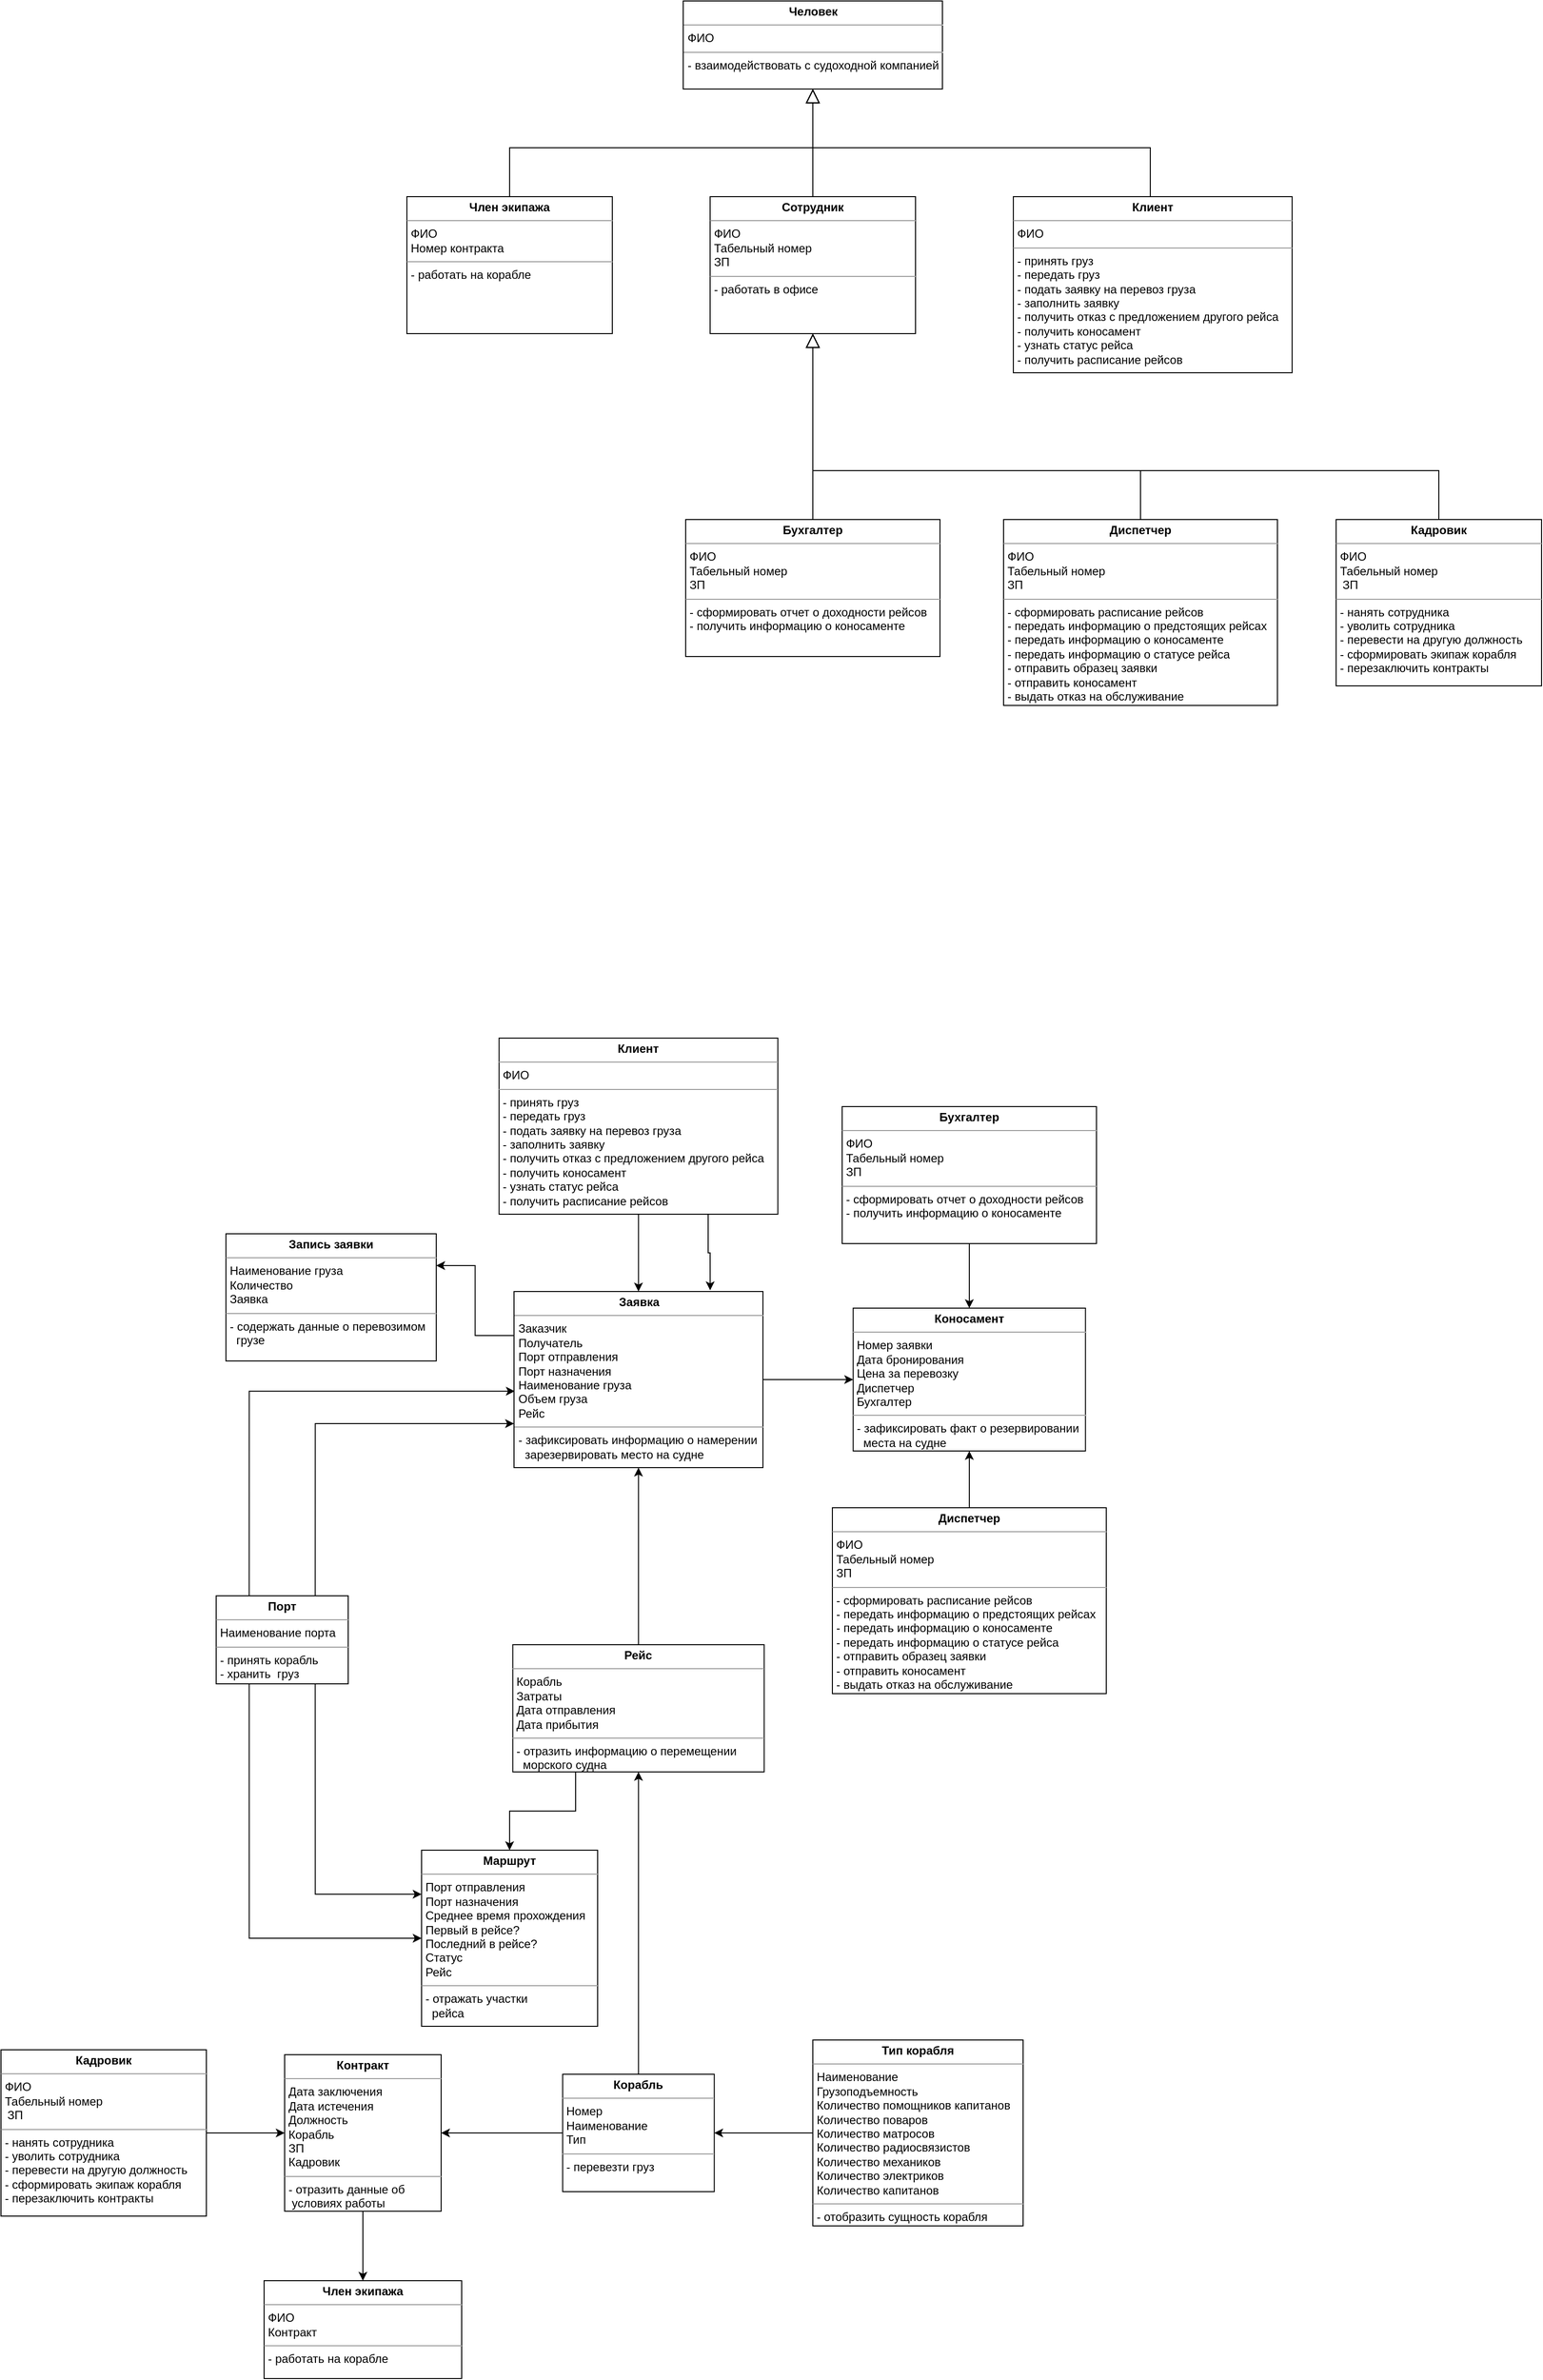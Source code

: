 <mxfile version="14.0.1" type="github">
  <diagram id="cdldh9IlmWAYE6ghp408" name="Page-1">
    <mxGraphModel dx="3327" dy="2115" grid="1" gridSize="10" guides="1" tooltips="1" connect="1" arrows="1" fold="1" page="1" pageScale="1" pageWidth="827" pageHeight="1169" math="0" shadow="0">
      <root>
        <mxCell id="0" />
        <mxCell id="1" parent="0" />
        <mxCell id="uSuWZOaYCh_zv6W5ZM6s-1" value="&lt;p style=&quot;margin: 0px ; margin-top: 4px ; text-align: center&quot;&gt;&lt;b&gt;Человек&lt;/b&gt;&lt;/p&gt;&lt;hr size=&quot;1&quot;&gt;&lt;p style=&quot;margin: 0px ; margin-left: 4px&quot;&gt;ФИО&lt;/p&gt;&lt;hr size=&quot;1&quot;&gt;&lt;p style=&quot;margin: 0px ; margin-left: 4px&quot;&gt;- взаимодействовать с судоходной компанией&lt;/p&gt;" style="verticalAlign=top;align=left;overflow=fill;fontSize=12;fontFamily=Helvetica;html=1;" parent="1" vertex="1">
          <mxGeometry x="-172.5" y="-330" width="265" height="90" as="geometry" />
        </mxCell>
        <mxCell id="uSuWZOaYCh_zv6W5ZM6s-4" style="edgeStyle=orthogonalEdgeStyle;rounded=0;orthogonalLoop=1;jettySize=auto;html=1;entryX=0.5;entryY=1;entryDx=0;entryDy=0;endArrow=block;endFill=0;strokeWidth=1;endSize=12;" parent="1" source="uSuWZOaYCh_zv6W5ZM6s-2" target="uSuWZOaYCh_zv6W5ZM6s-1" edge="1">
          <mxGeometry relative="1" as="geometry" />
        </mxCell>
        <mxCell id="uSuWZOaYCh_zv6W5ZM6s-2" value="&lt;p style=&quot;margin: 0px ; margin-top: 4px ; text-align: center&quot;&gt;&lt;b&gt;Сотрудник&lt;/b&gt;&lt;/p&gt;&lt;hr size=&quot;1&quot;&gt;&lt;p style=&quot;margin: 0px ; margin-left: 4px&quot;&gt;ФИО&lt;/p&gt;&lt;p style=&quot;margin: 0px ; margin-left: 4px&quot;&gt;Табельный номер&lt;/p&gt;&lt;p style=&quot;margin: 0px ; margin-left: 4px&quot;&gt;ЗП&lt;/p&gt;&lt;hr size=&quot;1&quot;&gt;&lt;p style=&quot;margin: 0px ; margin-left: 4px&quot;&gt;- работать в офисе&lt;/p&gt;" style="verticalAlign=top;align=left;overflow=fill;fontSize=12;fontFamily=Helvetica;html=1;" parent="1" vertex="1">
          <mxGeometry x="-145" y="-130" width="210" height="140" as="geometry" />
        </mxCell>
        <mxCell id="uSuWZOaYCh_zv6W5ZM6s-5" style="edgeStyle=orthogonalEdgeStyle;rounded=0;orthogonalLoop=1;jettySize=auto;html=1;entryX=0.5;entryY=1;entryDx=0;entryDy=0;endArrow=block;endFill=0;endSize=12;strokeWidth=1;exitX=0.5;exitY=0;exitDx=0;exitDy=0;" parent="1" source="uSuWZOaYCh_zv6W5ZM6s-3" target="uSuWZOaYCh_zv6W5ZM6s-1" edge="1">
          <mxGeometry relative="1" as="geometry">
            <Array as="points">
              <mxPoint x="305" y="-180" />
              <mxPoint x="-40" y="-180" />
            </Array>
          </mxGeometry>
        </mxCell>
        <mxCell id="uSuWZOaYCh_zv6W5ZM6s-3" value="&lt;p style=&quot;margin: 0px ; margin-top: 4px ; text-align: center&quot;&gt;&lt;b&gt;Клиент&lt;/b&gt;&lt;/p&gt;&lt;hr size=&quot;1&quot;&gt;&lt;p style=&quot;margin: 0px ; margin-left: 4px&quot;&gt;ФИО&lt;/p&gt;&lt;hr size=&quot;1&quot;&gt;&lt;p style=&quot;margin: 0px ; margin-left: 4px&quot;&gt;- принять груз&lt;/p&gt;&lt;p style=&quot;margin: 0px ; margin-left: 4px&quot;&gt;- передать груз&lt;/p&gt;&lt;p style=&quot;margin: 0px ; margin-left: 4px&quot;&gt;- подать заявку на перевоз груза&lt;/p&gt;&lt;p style=&quot;margin: 0px ; margin-left: 4px&quot;&gt;- заполнить заявку&lt;/p&gt;&lt;p style=&quot;margin: 0px ; margin-left: 4px&quot;&gt;- получить отказ с предложением другого рейса&lt;/p&gt;&lt;p style=&quot;margin: 0px ; margin-left: 4px&quot;&gt;- получить коносамент&lt;/p&gt;&lt;p style=&quot;margin: 0px ; margin-left: 4px&quot;&gt;- узнать статус рейса&lt;/p&gt;&lt;p style=&quot;margin: 0px ; margin-left: 4px&quot;&gt;- получить расписание рейсов&lt;/p&gt;&lt;p style=&quot;margin: 0px ; margin-left: 4px&quot;&gt;&lt;br&gt;&lt;/p&gt;" style="verticalAlign=top;align=left;overflow=fill;fontSize=12;fontFamily=Helvetica;html=1;" parent="1" vertex="1">
          <mxGeometry x="165" y="-130" width="285" height="180" as="geometry" />
        </mxCell>
        <mxCell id="uSuWZOaYCh_zv6W5ZM6s-15" style="edgeStyle=orthogonalEdgeStyle;rounded=0;orthogonalLoop=1;jettySize=auto;html=1;entryX=0.5;entryY=1;entryDx=0;entryDy=0;endArrow=block;endFill=0;endSize=12;strokeWidth=1;" parent="1" source="uSuWZOaYCh_zv6W5ZM6s-7" target="uSuWZOaYCh_zv6W5ZM6s-2" edge="1">
          <mxGeometry relative="1" as="geometry" />
        </mxCell>
        <mxCell id="uSuWZOaYCh_zv6W5ZM6s-7" value="&lt;p style=&quot;margin: 0px ; margin-top: 4px ; text-align: center&quot;&gt;&lt;b&gt;Бухгалтер&lt;/b&gt;&lt;/p&gt;&lt;hr size=&quot;1&quot;&gt;&lt;p style=&quot;margin: 0px ; margin-left: 4px&quot;&gt;ФИО&lt;/p&gt;&lt;p style=&quot;margin: 0px ; margin-left: 4px&quot;&gt;Табельный номер&lt;/p&gt;&lt;p style=&quot;margin: 0px ; margin-left: 4px&quot;&gt;ЗП&lt;/p&gt;&lt;hr size=&quot;1&quot;&gt;&lt;p style=&quot;margin: 0px ; margin-left: 4px&quot;&gt;- сформировать отчет о доходности рейсов&lt;/p&gt;&lt;p style=&quot;margin: 0px ; margin-left: 4px&quot;&gt;- получить информацию о коносаменте&lt;/p&gt;&lt;p style=&quot;margin: 0px ; margin-left: 4px&quot;&gt;&lt;br&gt;&lt;/p&gt;" style="verticalAlign=top;align=left;overflow=fill;fontSize=12;fontFamily=Helvetica;html=1;" parent="1" vertex="1">
          <mxGeometry x="-170" y="200" width="260" height="140" as="geometry" />
        </mxCell>
        <mxCell id="uSuWZOaYCh_zv6W5ZM6s-16" style="edgeStyle=orthogonalEdgeStyle;rounded=0;orthogonalLoop=1;jettySize=auto;html=1;entryX=0.5;entryY=1;entryDx=0;entryDy=0;endArrow=block;endFill=0;endSize=12;strokeWidth=1;" parent="1" source="uSuWZOaYCh_zv6W5ZM6s-8" target="uSuWZOaYCh_zv6W5ZM6s-2" edge="1">
          <mxGeometry relative="1" as="geometry">
            <Array as="points">
              <mxPoint x="295" y="150" />
              <mxPoint x="-40" y="150" />
            </Array>
          </mxGeometry>
        </mxCell>
        <mxCell id="uSuWZOaYCh_zv6W5ZM6s-8" value="&lt;p style=&quot;margin: 0px ; margin-top: 4px ; text-align: center&quot;&gt;&lt;b&gt;Диспетчер&lt;/b&gt;&lt;/p&gt;&lt;hr size=&quot;1&quot;&gt;&lt;p style=&quot;margin: 0px ; margin-left: 4px&quot;&gt;ФИО&lt;/p&gt;&lt;p style=&quot;margin: 0px ; margin-left: 4px&quot;&gt;Табельный номер&lt;/p&gt;&lt;p style=&quot;margin: 0px ; margin-left: 4px&quot;&gt;ЗП&lt;/p&gt;&lt;hr size=&quot;1&quot;&gt;&lt;p style=&quot;margin: 0px ; margin-left: 4px&quot;&gt;- сформировать расписание рейсов&lt;/p&gt;&lt;p style=&quot;margin: 0px ; margin-left: 4px&quot;&gt;- передать информацию о предстоящих рейсах&lt;/p&gt;&lt;p style=&quot;margin: 0px ; margin-left: 4px&quot;&gt;- передать информацию о коносаменте&lt;/p&gt;&lt;p style=&quot;margin: 0px ; margin-left: 4px&quot;&gt;- передать информацию о статусе рейса&lt;/p&gt;&lt;p style=&quot;margin: 0px ; margin-left: 4px&quot;&gt;- отправить образец заявки&lt;/p&gt;&lt;p style=&quot;margin: 0px ; margin-left: 4px&quot;&gt;- отправить коносамент&lt;/p&gt;&lt;p style=&quot;margin: 0px ; margin-left: 4px&quot;&gt;- выдать отказ на обслуживание&lt;/p&gt;" style="verticalAlign=top;align=left;overflow=fill;fontSize=12;fontFamily=Helvetica;html=1;" parent="1" vertex="1">
          <mxGeometry x="155" y="200" width="280" height="190" as="geometry" />
        </mxCell>
        <mxCell id="uSuWZOaYCh_zv6W5ZM6s-17" style="edgeStyle=orthogonalEdgeStyle;rounded=0;orthogonalLoop=1;jettySize=auto;html=1;entryX=0.5;entryY=1;entryDx=0;entryDy=0;endArrow=block;endFill=0;endSize=12;strokeWidth=1;" parent="1" source="uSuWZOaYCh_zv6W5ZM6s-9" target="uSuWZOaYCh_zv6W5ZM6s-2" edge="1">
          <mxGeometry relative="1" as="geometry">
            <Array as="points">
              <mxPoint x="600" y="150" />
              <mxPoint x="-40" y="150" />
            </Array>
          </mxGeometry>
        </mxCell>
        <mxCell id="uSuWZOaYCh_zv6W5ZM6s-9" value="&lt;p style=&quot;margin: 0px ; margin-top: 4px ; text-align: center&quot;&gt;&lt;b&gt;Кадровик&lt;/b&gt;&lt;/p&gt;&lt;hr size=&quot;1&quot;&gt;&lt;p style=&quot;margin: 0px ; margin-left: 4px&quot;&gt;ФИО&lt;/p&gt;&lt;p style=&quot;margin: 0px ; margin-left: 4px&quot;&gt;Табельный номер&lt;/p&gt;&amp;nbsp; ЗП&lt;br&gt;&lt;hr size=&quot;1&quot;&gt;&lt;p style=&quot;margin: 0px ; margin-left: 4px&quot;&gt;- нанять сотрудника&lt;/p&gt;&lt;p style=&quot;margin: 0px ; margin-left: 4px&quot;&gt;- уволить сотрудника&lt;/p&gt;&lt;p style=&quot;margin: 0px ; margin-left: 4px&quot;&gt;- перевести на другую должность&lt;/p&gt;&lt;p style=&quot;margin: 0px ; margin-left: 4px&quot;&gt;- сформировать экипаж корабля&lt;/p&gt;&lt;p style=&quot;margin: 0px ; margin-left: 4px&quot;&gt;- перезаключить контракты&lt;/p&gt;" style="verticalAlign=top;align=left;overflow=fill;fontSize=12;fontFamily=Helvetica;html=1;" parent="1" vertex="1">
          <mxGeometry x="495" y="200" width="210" height="170" as="geometry" />
        </mxCell>
        <mxCell id="uSuWZOaYCh_zv6W5ZM6s-12" style="edgeStyle=orthogonalEdgeStyle;rounded=0;orthogonalLoop=1;jettySize=auto;html=1;entryX=0.5;entryY=1;entryDx=0;entryDy=0;endArrow=block;endFill=0;endSize=12;strokeWidth=1;" parent="1" source="uSuWZOaYCh_zv6W5ZM6s-10" target="uSuWZOaYCh_zv6W5ZM6s-1" edge="1">
          <mxGeometry relative="1" as="geometry">
            <Array as="points">
              <mxPoint x="-350" y="-180" />
              <mxPoint x="-40" y="-180" />
            </Array>
          </mxGeometry>
        </mxCell>
        <mxCell id="uSuWZOaYCh_zv6W5ZM6s-10" value="&lt;p style=&quot;margin: 0px ; margin-top: 4px ; text-align: center&quot;&gt;&lt;b&gt;Член экипажа&lt;/b&gt;&lt;/p&gt;&lt;hr size=&quot;1&quot;&gt;&lt;p style=&quot;margin: 0px ; margin-left: 4px&quot;&gt;ФИО&lt;/p&gt;&lt;p style=&quot;margin: 0px ; margin-left: 4px&quot;&gt;Номер контракта&lt;/p&gt;&lt;hr size=&quot;1&quot;&gt;&lt;p style=&quot;margin: 0px ; margin-left: 4px&quot;&gt;- работать на корабле&lt;/p&gt;" style="verticalAlign=top;align=left;overflow=fill;fontSize=12;fontFamily=Helvetica;html=1;" parent="1" vertex="1">
          <mxGeometry x="-455" y="-130" width="210" height="140" as="geometry" />
        </mxCell>
        <mxCell id="2AX7pgWSj2Qbn5NV4iIg-28" style="edgeStyle=orthogonalEdgeStyle;rounded=0;orthogonalLoop=1;jettySize=auto;html=1;exitX=1;exitY=0.5;exitDx=0;exitDy=0;entryX=0;entryY=0.5;entryDx=0;entryDy=0;" parent="1" source="uSuWZOaYCh_zv6W5ZM6s-18" target="uSuWZOaYCh_zv6W5ZM6s-19" edge="1">
          <mxGeometry relative="1" as="geometry" />
        </mxCell>
        <mxCell id="PyqvWFzx0aNMYuJXG2Wb-12" style="edgeStyle=orthogonalEdgeStyle;rounded=0;orthogonalLoop=1;jettySize=auto;html=1;exitX=0;exitY=0.25;exitDx=0;exitDy=0;entryX=1;entryY=0.25;entryDx=0;entryDy=0;" edge="1" parent="1" source="uSuWZOaYCh_zv6W5ZM6s-18" target="2AX7pgWSj2Qbn5NV4iIg-4">
          <mxGeometry relative="1" as="geometry" />
        </mxCell>
        <mxCell id="uSuWZOaYCh_zv6W5ZM6s-18" value="&lt;p style=&quot;margin: 0px ; margin-top: 4px ; text-align: center&quot;&gt;&lt;b&gt;Заявка&lt;/b&gt;&lt;/p&gt;&lt;hr size=&quot;1&quot;&gt;&lt;p style=&quot;margin: 0px ; margin-left: 4px&quot;&gt;Заказчик&lt;/p&gt;&lt;p style=&quot;margin: 0px ; margin-left: 4px&quot;&gt;Получатель&lt;/p&gt;&lt;p style=&quot;margin: 0px ; margin-left: 4px&quot;&gt;Порт отправления&lt;/p&gt;&lt;p style=&quot;margin: 0px ; margin-left: 4px&quot;&gt;Порт назначения&lt;/p&gt;&lt;p style=&quot;margin: 0px ; margin-left: 4px&quot;&gt;Наименование груза&lt;/p&gt;&lt;p style=&quot;margin: 0px ; margin-left: 4px&quot;&gt;Объем груза&lt;/p&gt;&lt;p style=&quot;margin: 0px ; margin-left: 4px&quot;&gt;Рейс&lt;/p&gt;&lt;hr size=&quot;1&quot;&gt;&lt;p style=&quot;margin: 0px ; margin-left: 4px&quot;&gt;- зафиксировать информацию о намерении&lt;/p&gt;&lt;p style=&quot;margin: 0px ; margin-left: 4px&quot;&gt;&amp;nbsp; зарезервировать место на судне&lt;/p&gt;&lt;p style=&quot;margin: 0px ; margin-left: 4px&quot;&gt;&lt;br&gt;&lt;/p&gt;&lt;p style=&quot;margin: 0px ; margin-left: 4px&quot;&gt;&lt;br&gt;&lt;/p&gt;" style="verticalAlign=top;align=left;overflow=fill;fontSize=12;fontFamily=Helvetica;html=1;" parent="1" vertex="1">
          <mxGeometry x="-345.5" y="989" width="254.5" height="180" as="geometry" />
        </mxCell>
        <mxCell id="uSuWZOaYCh_zv6W5ZM6s-19" value="&lt;p style=&quot;margin: 0px ; margin-top: 4px ; text-align: center&quot;&gt;&lt;b&gt;Коносамент&lt;/b&gt;&lt;/p&gt;&lt;hr size=&quot;1&quot;&gt;&lt;p style=&quot;margin: 0px ; margin-left: 4px&quot;&gt;&lt;span&gt;Номер заявки&lt;/span&gt;&lt;br&gt;&lt;/p&gt;&lt;p style=&quot;margin: 0px ; margin-left: 4px&quot;&gt;Дата бронирования&lt;/p&gt;&lt;p style=&quot;margin: 0px ; margin-left: 4px&quot;&gt;Цена за перевозку&lt;/p&gt;&lt;p style=&quot;margin: 0px ; margin-left: 4px&quot;&gt;&lt;span&gt;Диспетчер&lt;/span&gt;&lt;br&gt;&lt;/p&gt;&lt;p style=&quot;margin: 0px ; margin-left: 4px&quot;&gt;&lt;span&gt;Бухгалтер&lt;/span&gt;&lt;/p&gt;&lt;hr size=&quot;1&quot;&gt;&lt;p style=&quot;margin: 0px ; margin-left: 4px&quot;&gt;- зафиксировать факт о резервировании&amp;nbsp;&lt;/p&gt;&lt;p style=&quot;margin: 0px ; margin-left: 4px&quot;&gt;&amp;nbsp; места&amp;nbsp;&lt;span&gt;на судне&lt;/span&gt;&lt;/p&gt;&lt;p style=&quot;margin: 0px ; margin-left: 4px&quot;&gt;&lt;br&gt;&lt;/p&gt;" style="verticalAlign=top;align=left;overflow=fill;fontSize=12;fontFamily=Helvetica;html=1;" parent="1" vertex="1">
          <mxGeometry x="1.25" y="1006" width="237.5" height="146" as="geometry" />
        </mxCell>
        <mxCell id="PyqvWFzx0aNMYuJXG2Wb-2" style="edgeStyle=orthogonalEdgeStyle;rounded=0;orthogonalLoop=1;jettySize=auto;html=1;exitX=0.25;exitY=1;exitDx=0;exitDy=0;entryX=0.5;entryY=0;entryDx=0;entryDy=0;" edge="1" parent="1" source="uSuWZOaYCh_zv6W5ZM6s-21" target="PyqvWFzx0aNMYuJXG2Wb-1">
          <mxGeometry relative="1" as="geometry" />
        </mxCell>
        <mxCell id="PyqvWFzx0aNMYuJXG2Wb-5" style="edgeStyle=orthogonalEdgeStyle;rounded=0;orthogonalLoop=1;jettySize=auto;html=1;entryX=0.5;entryY=1;entryDx=0;entryDy=0;" edge="1" parent="1" source="uSuWZOaYCh_zv6W5ZM6s-21" target="uSuWZOaYCh_zv6W5ZM6s-18">
          <mxGeometry relative="1" as="geometry" />
        </mxCell>
        <mxCell id="uSuWZOaYCh_zv6W5ZM6s-21" value="&lt;p style=&quot;margin: 0px ; margin-top: 4px ; text-align: center&quot;&gt;&lt;b&gt;Рейс&lt;/b&gt;&lt;/p&gt;&lt;hr size=&quot;1&quot;&gt;&lt;p style=&quot;margin: 0px ; margin-left: 4px&quot;&gt;&lt;span&gt;Корабль&lt;/span&gt;&lt;/p&gt;&lt;p style=&quot;margin: 0px ; margin-left: 4px&quot;&gt;Затраты&lt;/p&gt;&lt;p style=&quot;margin: 0px ; margin-left: 4px&quot;&gt;Дата отправления&lt;/p&gt;&lt;p style=&quot;margin: 0px ; margin-left: 4px&quot;&gt;Дата прибытия&lt;/p&gt;&lt;hr size=&quot;1&quot;&gt;&lt;p style=&quot;margin: 0px ; margin-left: 4px&quot;&gt;- отразить информацию о перемещении&lt;/p&gt;&lt;p style=&quot;margin: 0px ; margin-left: 4px&quot;&gt;&amp;nbsp; морского судна&lt;/p&gt;&lt;p style=&quot;margin: 0px ; margin-left: 4px&quot;&gt;&lt;br&gt;&lt;/p&gt;&lt;p style=&quot;margin: 0px ; margin-left: 4px&quot;&gt;&lt;br&gt;&lt;/p&gt;" style="verticalAlign=top;align=left;overflow=fill;fontSize=12;fontFamily=Helvetica;html=1;" parent="1" vertex="1">
          <mxGeometry x="-346.75" y="1350" width="257" height="130" as="geometry" />
        </mxCell>
        <mxCell id="PyqvWFzx0aNMYuJXG2Wb-6" style="edgeStyle=orthogonalEdgeStyle;rounded=0;orthogonalLoop=1;jettySize=auto;html=1;exitX=0.75;exitY=1;exitDx=0;exitDy=0;entryX=0;entryY=0.25;entryDx=0;entryDy=0;" edge="1" parent="1" source="uSuWZOaYCh_zv6W5ZM6s-23" target="PyqvWFzx0aNMYuJXG2Wb-1">
          <mxGeometry relative="1" as="geometry" />
        </mxCell>
        <mxCell id="PyqvWFzx0aNMYuJXG2Wb-7" style="edgeStyle=orthogonalEdgeStyle;rounded=0;orthogonalLoop=1;jettySize=auto;html=1;exitX=0.25;exitY=1;exitDx=0;exitDy=0;entryX=0;entryY=0.5;entryDx=0;entryDy=0;" edge="1" parent="1" source="uSuWZOaYCh_zv6W5ZM6s-23" target="PyqvWFzx0aNMYuJXG2Wb-1">
          <mxGeometry relative="1" as="geometry" />
        </mxCell>
        <mxCell id="PyqvWFzx0aNMYuJXG2Wb-13" style="edgeStyle=orthogonalEdgeStyle;rounded=0;orthogonalLoop=1;jettySize=auto;html=1;exitX=0.25;exitY=0;exitDx=0;exitDy=0;entryX=0.003;entryY=0.566;entryDx=0;entryDy=0;entryPerimeter=0;" edge="1" parent="1" source="uSuWZOaYCh_zv6W5ZM6s-23" target="uSuWZOaYCh_zv6W5ZM6s-18">
          <mxGeometry relative="1" as="geometry" />
        </mxCell>
        <mxCell id="PyqvWFzx0aNMYuJXG2Wb-14" style="edgeStyle=orthogonalEdgeStyle;rounded=0;orthogonalLoop=1;jettySize=auto;html=1;exitX=0.75;exitY=0;exitDx=0;exitDy=0;entryX=0;entryY=0.75;entryDx=0;entryDy=0;" edge="1" parent="1" source="uSuWZOaYCh_zv6W5ZM6s-23" target="uSuWZOaYCh_zv6W5ZM6s-18">
          <mxGeometry relative="1" as="geometry" />
        </mxCell>
        <mxCell id="uSuWZOaYCh_zv6W5ZM6s-23" value="&lt;p style=&quot;margin: 0px ; margin-top: 4px ; text-align: center&quot;&gt;&lt;b&gt;Порт&lt;/b&gt;&lt;/p&gt;&lt;hr size=&quot;1&quot;&gt;&lt;p style=&quot;margin: 0px ; margin-left: 4px&quot;&gt;Наименование порта&lt;/p&gt;&lt;hr size=&quot;1&quot;&gt;&lt;p style=&quot;margin: 0px ; margin-left: 4px&quot;&gt;- принять корабль&lt;/p&gt;&lt;p style=&quot;margin: 0px ; margin-left: 4px&quot;&gt;- хранить&amp;nbsp; груз&lt;/p&gt;&lt;p style=&quot;margin: 0px ; margin-left: 4px&quot;&gt;&lt;br&gt;&lt;/p&gt;&lt;p style=&quot;margin: 0px ; margin-left: 4px&quot;&gt;&lt;br&gt;&lt;/p&gt;" style="verticalAlign=top;align=left;overflow=fill;fontSize=12;fontFamily=Helvetica;html=1;" parent="1" vertex="1">
          <mxGeometry x="-650" y="1300" width="135" height="90" as="geometry" />
        </mxCell>
        <mxCell id="2AX7pgWSj2Qbn5NV4iIg-35" style="edgeStyle=orthogonalEdgeStyle;rounded=0;orthogonalLoop=1;jettySize=auto;html=1;exitX=0.5;exitY=0;exitDx=0;exitDy=0;entryX=0.5;entryY=1;entryDx=0;entryDy=0;" parent="1" source="uSuWZOaYCh_zv6W5ZM6s-25" target="uSuWZOaYCh_zv6W5ZM6s-21" edge="1">
          <mxGeometry relative="1" as="geometry" />
        </mxCell>
        <mxCell id="PyqvWFzx0aNMYuJXG2Wb-16" style="edgeStyle=orthogonalEdgeStyle;rounded=0;orthogonalLoop=1;jettySize=auto;html=1;entryX=1;entryY=0.5;entryDx=0;entryDy=0;" edge="1" parent="1" source="uSuWZOaYCh_zv6W5ZM6s-25" target="NfDnWqZpFYutJX-_wTm--1">
          <mxGeometry relative="1" as="geometry" />
        </mxCell>
        <mxCell id="uSuWZOaYCh_zv6W5ZM6s-25" value="&lt;p style=&quot;margin: 0px ; margin-top: 4px ; text-align: center&quot;&gt;&lt;b&gt;Корабль&lt;/b&gt;&lt;/p&gt;&lt;hr size=&quot;1&quot;&gt;&lt;p style=&quot;margin: 0px ; margin-left: 4px&quot;&gt;Номер&lt;/p&gt;&lt;p style=&quot;margin: 0px ; margin-left: 4px&quot;&gt;Наименование&lt;/p&gt;&lt;p style=&quot;margin: 0px ; margin-left: 4px&quot;&gt;Тип&lt;/p&gt;&lt;hr size=&quot;1&quot;&gt;&lt;p style=&quot;margin: 0px ; margin-left: 4px&quot;&gt;- перевезти груз&lt;/p&gt;&lt;p style=&quot;margin: 0px ; margin-left: 4px&quot;&gt;&lt;br&gt;&lt;/p&gt;&lt;p style=&quot;margin: 0px ; margin-left: 4px&quot;&gt;&lt;br&gt;&lt;/p&gt;" style="verticalAlign=top;align=left;overflow=fill;fontSize=12;fontFamily=Helvetica;html=1;" parent="1" vertex="1">
          <mxGeometry x="-295.75" y="1789" width="155" height="120" as="geometry" />
        </mxCell>
        <mxCell id="2AX7pgWSj2Qbn5NV4iIg-37" style="edgeStyle=orthogonalEdgeStyle;rounded=0;orthogonalLoop=1;jettySize=auto;html=1;exitX=0;exitY=0.5;exitDx=0;exitDy=0;entryX=1;entryY=0.5;entryDx=0;entryDy=0;" parent="1" source="uSuWZOaYCh_zv6W5ZM6s-26" target="uSuWZOaYCh_zv6W5ZM6s-25" edge="1">
          <mxGeometry relative="1" as="geometry" />
        </mxCell>
        <mxCell id="uSuWZOaYCh_zv6W5ZM6s-26" value="&lt;p style=&quot;margin: 0px ; margin-top: 4px ; text-align: center&quot;&gt;&lt;b&gt;Тип корабля&lt;/b&gt;&lt;/p&gt;&lt;hr size=&quot;1&quot;&gt;&lt;p style=&quot;margin: 0px ; margin-left: 4px&quot;&gt;&lt;span&gt;Наименование&lt;/span&gt;&lt;br&gt;&lt;/p&gt;&lt;p style=&quot;margin: 0px ; margin-left: 4px&quot;&gt;&lt;span&gt;Грузоподъемность&lt;/span&gt;&lt;/p&gt;&lt;p style=&quot;margin: 0px ; margin-left: 4px&quot;&gt;&lt;span&gt;Количество помощников капитанов&lt;/span&gt;&lt;/p&gt;&lt;p style=&quot;margin: 0px ; margin-left: 4px&quot;&gt;&lt;span&gt;Количество поваров&lt;/span&gt;&lt;/p&gt;&lt;p style=&quot;margin: 0px ; margin-left: 4px&quot;&gt;&lt;span&gt;Количество матросов&lt;/span&gt;&lt;/p&gt;&lt;p style=&quot;margin: 0px ; margin-left: 4px&quot;&gt;Количество радиосвязистов&lt;/p&gt;&lt;p style=&quot;margin: 0px ; margin-left: 4px&quot;&gt;Количество механиков&lt;/p&gt;&lt;p style=&quot;margin: 0px ; margin-left: 4px&quot;&gt;Количество электриков&lt;br&gt;&lt;/p&gt;&lt;p style=&quot;margin: 0px ; margin-left: 4px&quot;&gt;&lt;span&gt;Количество капитанов&lt;/span&gt;&lt;/p&gt;&lt;hr size=&quot;1&quot;&gt;&lt;p style=&quot;margin: 0px ; margin-left: 4px&quot;&gt;- отобразить сущность корабля&lt;/p&gt;&lt;p style=&quot;margin: 0px ; margin-left: 4px&quot;&gt;&lt;br&gt;&lt;/p&gt;&lt;p style=&quot;margin: 0px ; margin-left: 4px&quot;&gt;&lt;br&gt;&lt;/p&gt;" style="verticalAlign=top;align=left;overflow=fill;fontSize=12;fontFamily=Helvetica;html=1;glass=0;" parent="1" vertex="1">
          <mxGeometry x="-40" y="1754" width="215" height="190" as="geometry" />
        </mxCell>
        <mxCell id="PyqvWFzx0aNMYuJXG2Wb-19" style="edgeStyle=orthogonalEdgeStyle;rounded=0;orthogonalLoop=1;jettySize=auto;html=1;exitX=0.5;exitY=1;exitDx=0;exitDy=0;" edge="1" parent="1" source="NfDnWqZpFYutJX-_wTm--1" target="2AX7pgWSj2Qbn5NV4iIg-19">
          <mxGeometry relative="1" as="geometry" />
        </mxCell>
        <mxCell id="NfDnWqZpFYutJX-_wTm--1" value="&lt;p style=&quot;margin: 0px ; margin-top: 4px ; text-align: center&quot;&gt;&lt;b&gt;Контракт&lt;/b&gt;&lt;/p&gt;&lt;hr size=&quot;1&quot;&gt;&lt;p style=&quot;margin: 0px ; margin-left: 4px&quot;&gt;&lt;span&gt;Дата заключения&lt;/span&gt;&lt;br&gt;&lt;/p&gt;&lt;p style=&quot;margin: 0px ; margin-left: 4px&quot;&gt;Дата истечения&lt;/p&gt;&lt;p style=&quot;margin: 0px ; margin-left: 4px&quot;&gt;Должность&lt;/p&gt;&lt;p style=&quot;margin: 0px ; margin-left: 4px&quot;&gt;&lt;span&gt;Корабль&lt;/span&gt;&lt;br&gt;&lt;/p&gt;&lt;p style=&quot;margin: 0px ; margin-left: 4px&quot;&gt;ЗП&lt;/p&gt;&lt;p style=&quot;margin: 0px ; margin-left: 4px&quot;&gt;Кадровик&lt;/p&gt;&lt;hr size=&quot;1&quot;&gt;&lt;p style=&quot;margin: 0px ; margin-left: 4px&quot;&gt;- отразить данные об&lt;/p&gt;&lt;p style=&quot;margin: 0px ; margin-left: 4px&quot;&gt;&amp;nbsp;условиях работы&lt;/p&gt;&lt;p style=&quot;margin: 0px ; margin-left: 4px&quot;&gt;&lt;br&gt;&lt;/p&gt;" style="verticalAlign=top;align=left;overflow=fill;fontSize=12;fontFamily=Helvetica;html=1;" parent="1" vertex="1">
          <mxGeometry x="-580" y="1769" width="160" height="160" as="geometry" />
        </mxCell>
        <mxCell id="2AX7pgWSj2Qbn5NV4iIg-9" style="edgeStyle=orthogonalEdgeStyle;rounded=0;orthogonalLoop=1;jettySize=auto;html=1;entryX=0.5;entryY=1;entryDx=0;entryDy=0;" parent="1" source="NfDnWqZpFYutJX-_wTm--3" target="uSuWZOaYCh_zv6W5ZM6s-19" edge="1">
          <mxGeometry relative="1" as="geometry" />
        </mxCell>
        <mxCell id="NfDnWqZpFYutJX-_wTm--3" value="&lt;p style=&quot;margin: 0px ; margin-top: 4px ; text-align: center&quot;&gt;&lt;b&gt;Диспетчер&lt;/b&gt;&lt;/p&gt;&lt;hr size=&quot;1&quot;&gt;&lt;p style=&quot;margin: 0px ; margin-left: 4px&quot;&gt;ФИО&lt;/p&gt;&lt;p style=&quot;margin: 0px ; margin-left: 4px&quot;&gt;Табельный номер&lt;/p&gt;&lt;p style=&quot;margin: 0px ; margin-left: 4px&quot;&gt;ЗП&lt;/p&gt;&lt;hr size=&quot;1&quot;&gt;&lt;p style=&quot;margin: 0px ; margin-left: 4px&quot;&gt;- сформировать расписание рейсов&lt;/p&gt;&lt;p style=&quot;margin: 0px ; margin-left: 4px&quot;&gt;- передать информацию о предстоящих рейсах&lt;/p&gt;&lt;p style=&quot;margin: 0px ; margin-left: 4px&quot;&gt;- передать информацию о коносаменте&lt;/p&gt;&lt;p style=&quot;margin: 0px ; margin-left: 4px&quot;&gt;- передать информацию о статусе рейса&lt;/p&gt;&lt;p style=&quot;margin: 0px ; margin-left: 4px&quot;&gt;- отправить образец заявки&lt;/p&gt;&lt;p style=&quot;margin: 0px ; margin-left: 4px&quot;&gt;- отправить коносамент&lt;/p&gt;&lt;p style=&quot;margin: 0px ; margin-left: 4px&quot;&gt;- выдать отказ на обслуживание&lt;/p&gt;" style="verticalAlign=top;align=left;overflow=fill;fontSize=12;fontFamily=Helvetica;html=1;" parent="1" vertex="1">
          <mxGeometry x="-20" y="1210" width="280" height="190" as="geometry" />
        </mxCell>
        <mxCell id="2AX7pgWSj2Qbn5NV4iIg-29" style="edgeStyle=orthogonalEdgeStyle;rounded=0;orthogonalLoop=1;jettySize=auto;html=1;exitX=0.5;exitY=1;exitDx=0;exitDy=0;entryX=0.5;entryY=0;entryDx=0;entryDy=0;" parent="1" source="2AX7pgWSj2Qbn5NV4iIg-3" target="uSuWZOaYCh_zv6W5ZM6s-18" edge="1">
          <mxGeometry relative="1" as="geometry" />
        </mxCell>
        <mxCell id="PyqvWFzx0aNMYuJXG2Wb-15" style="edgeStyle=orthogonalEdgeStyle;rounded=0;orthogonalLoop=1;jettySize=auto;html=1;exitX=0.75;exitY=1;exitDx=0;exitDy=0;entryX=0.788;entryY=-0.007;entryDx=0;entryDy=0;entryPerimeter=0;" edge="1" parent="1" source="2AX7pgWSj2Qbn5NV4iIg-3" target="uSuWZOaYCh_zv6W5ZM6s-18">
          <mxGeometry relative="1" as="geometry" />
        </mxCell>
        <mxCell id="2AX7pgWSj2Qbn5NV4iIg-3" value="&lt;p style=&quot;margin: 0px ; margin-top: 4px ; text-align: center&quot;&gt;&lt;b&gt;Клиент&lt;/b&gt;&lt;/p&gt;&lt;hr size=&quot;1&quot;&gt;&lt;p style=&quot;margin: 0px ; margin-left: 4px&quot;&gt;ФИО&lt;/p&gt;&lt;hr size=&quot;1&quot;&gt;&lt;p style=&quot;margin: 0px ; margin-left: 4px&quot;&gt;- принять груз&lt;/p&gt;&lt;p style=&quot;margin: 0px ; margin-left: 4px&quot;&gt;- передать груз&lt;/p&gt;&lt;p style=&quot;margin: 0px ; margin-left: 4px&quot;&gt;- подать заявку на перевоз груза&lt;/p&gt;&lt;p style=&quot;margin: 0px ; margin-left: 4px&quot;&gt;- заполнить заявку&lt;/p&gt;&lt;p style=&quot;margin: 0px ; margin-left: 4px&quot;&gt;- получить отказ с предложением другого рейса&lt;/p&gt;&lt;p style=&quot;margin: 0px ; margin-left: 4px&quot;&gt;- получить коносамент&lt;/p&gt;&lt;p style=&quot;margin: 0px ; margin-left: 4px&quot;&gt;- узнать статус рейса&lt;/p&gt;&lt;p style=&quot;margin: 0px ; margin-left: 4px&quot;&gt;- получить расписание рейсов&lt;/p&gt;&lt;p style=&quot;margin: 0px ; margin-left: 4px&quot;&gt;&lt;br&gt;&lt;/p&gt;" style="verticalAlign=top;align=left;overflow=fill;fontSize=12;fontFamily=Helvetica;html=1;" parent="1" vertex="1">
          <mxGeometry x="-360.75" y="730" width="285" height="180" as="geometry" />
        </mxCell>
        <mxCell id="2AX7pgWSj2Qbn5NV4iIg-4" value="&lt;p style=&quot;margin: 0px ; margin-top: 4px ; text-align: center&quot;&gt;&lt;b&gt;Запись заявки&lt;/b&gt;&lt;/p&gt;&lt;hr size=&quot;1&quot;&gt;&lt;p style=&quot;margin: 0px ; margin-left: 4px&quot;&gt;Наименование груза&lt;/p&gt;&lt;p style=&quot;margin: 0px ; margin-left: 4px&quot;&gt;Количество&lt;/p&gt;&lt;p style=&quot;margin: 0px ; margin-left: 4px&quot;&gt;Заявка&lt;/p&gt;&lt;hr size=&quot;1&quot;&gt;&lt;p style=&quot;margin: 0px ; margin-left: 4px&quot;&gt;- содержать данные о перевозимом&lt;/p&gt;&lt;p style=&quot;margin: 0px ; margin-left: 4px&quot;&gt;&amp;nbsp; грузе&lt;/p&gt;&lt;p style=&quot;margin: 0px ; margin-left: 4px&quot;&gt;&lt;br&gt;&lt;/p&gt;" style="verticalAlign=top;align=left;overflow=fill;fontSize=12;fontFamily=Helvetica;html=1;" parent="1" vertex="1">
          <mxGeometry x="-640" y="930" width="215" height="130" as="geometry" />
        </mxCell>
        <mxCell id="2AX7pgWSj2Qbn5NV4iIg-19" value="&lt;p style=&quot;margin: 0px ; margin-top: 4px ; text-align: center&quot;&gt;&lt;b&gt;Член экипажа&lt;/b&gt;&lt;/p&gt;&lt;hr size=&quot;1&quot;&gt;&lt;p style=&quot;margin: 0px ; margin-left: 4px&quot;&gt;ФИО&lt;/p&gt;&lt;p style=&quot;margin: 0px ; margin-left: 4px&quot;&gt;Контракт&lt;/p&gt;&lt;hr size=&quot;1&quot;&gt;&lt;p style=&quot;margin: 0px ; margin-left: 4px&quot;&gt;- работать на корабле&lt;/p&gt;" style="verticalAlign=top;align=left;overflow=fill;fontSize=12;fontFamily=Helvetica;html=1;" parent="1" vertex="1">
          <mxGeometry x="-601" y="2000" width="202" height="100" as="geometry" />
        </mxCell>
        <mxCell id="PyqvWFzx0aNMYuJXG2Wb-20" style="edgeStyle=orthogonalEdgeStyle;rounded=0;orthogonalLoop=1;jettySize=auto;html=1;entryX=0;entryY=0.5;entryDx=0;entryDy=0;" edge="1" parent="1" source="2AX7pgWSj2Qbn5NV4iIg-23" target="NfDnWqZpFYutJX-_wTm--1">
          <mxGeometry relative="1" as="geometry" />
        </mxCell>
        <mxCell id="2AX7pgWSj2Qbn5NV4iIg-23" value="&lt;p style=&quot;margin: 0px ; margin-top: 4px ; text-align: center&quot;&gt;&lt;b&gt;Кадровик&lt;/b&gt;&lt;/p&gt;&lt;hr size=&quot;1&quot;&gt;&lt;p style=&quot;margin: 0px ; margin-left: 4px&quot;&gt;ФИО&lt;/p&gt;&lt;p style=&quot;margin: 0px ; margin-left: 4px&quot;&gt;Табельный номер&lt;/p&gt;&amp;nbsp; ЗП&lt;br&gt;&lt;hr size=&quot;1&quot;&gt;&lt;p style=&quot;margin: 0px ; margin-left: 4px&quot;&gt;- нанять сотрудника&lt;/p&gt;&lt;p style=&quot;margin: 0px ; margin-left: 4px&quot;&gt;- уволить сотрудника&lt;/p&gt;&lt;p style=&quot;margin: 0px ; margin-left: 4px&quot;&gt;- перевести на другую должность&lt;/p&gt;&lt;p style=&quot;margin: 0px ; margin-left: 4px&quot;&gt;- сформировать экипаж корабля&lt;/p&gt;&lt;p style=&quot;margin: 0px ; margin-left: 4px&quot;&gt;- перезаключить контракты&lt;/p&gt;" style="verticalAlign=top;align=left;overflow=fill;fontSize=12;fontFamily=Helvetica;html=1;" parent="1" vertex="1">
          <mxGeometry x="-870" y="1764" width="210" height="170" as="geometry" />
        </mxCell>
        <mxCell id="PyqvWFzx0aNMYuJXG2Wb-21" style="edgeStyle=orthogonalEdgeStyle;rounded=0;orthogonalLoop=1;jettySize=auto;html=1;entryX=0.5;entryY=0;entryDx=0;entryDy=0;" edge="1" parent="1" source="2AX7pgWSj2Qbn5NV4iIg-42" target="uSuWZOaYCh_zv6W5ZM6s-19">
          <mxGeometry relative="1" as="geometry" />
        </mxCell>
        <mxCell id="2AX7pgWSj2Qbn5NV4iIg-42" value="&lt;p style=&quot;margin: 0px ; margin-top: 4px ; text-align: center&quot;&gt;&lt;b&gt;Бухгалтер&lt;/b&gt;&lt;/p&gt;&lt;hr size=&quot;1&quot;&gt;&lt;p style=&quot;margin: 0px ; margin-left: 4px&quot;&gt;ФИО&lt;/p&gt;&lt;p style=&quot;margin: 0px ; margin-left: 4px&quot;&gt;Табельный номер&lt;/p&gt;&lt;p style=&quot;margin: 0px ; margin-left: 4px&quot;&gt;ЗП&lt;/p&gt;&lt;hr size=&quot;1&quot;&gt;&lt;p style=&quot;margin: 0px ; margin-left: 4px&quot;&gt;- сформировать отчет о доходности рейсов&lt;/p&gt;&lt;p style=&quot;margin: 0px ; margin-left: 4px&quot;&gt;- получить информацию о коносаменте&lt;/p&gt;&lt;p style=&quot;margin: 0px ; margin-left: 4px&quot;&gt;&lt;br&gt;&lt;/p&gt;" style="verticalAlign=top;align=left;overflow=fill;fontSize=12;fontFamily=Helvetica;html=1;" parent="1" vertex="1">
          <mxGeometry x="-10" y="800" width="260" height="140" as="geometry" />
        </mxCell>
        <mxCell id="PyqvWFzx0aNMYuJXG2Wb-1" value="&lt;p style=&quot;margin: 0px ; margin-top: 4px ; text-align: center&quot;&gt;&lt;b&gt;Маршрут&lt;/b&gt;&lt;/p&gt;&lt;hr size=&quot;1&quot;&gt;&lt;p style=&quot;margin: 0px ; margin-left: 4px&quot;&gt;Порт отправления&lt;/p&gt;&lt;p style=&quot;margin: 0px ; margin-left: 4px&quot;&gt;Порт назначения&lt;/p&gt;&lt;p style=&quot;margin: 0px 0px 0px 4px&quot;&gt;Среднее время прохождения&lt;/p&gt;&lt;p style=&quot;margin: 0px ; margin-left: 4px&quot;&gt;Первый в рейсе?&lt;/p&gt;&lt;p style=&quot;margin: 0px ; margin-left: 4px&quot;&gt;Последний в рейсе?&lt;/p&gt;&lt;p style=&quot;margin: 0px ; margin-left: 4px&quot;&gt;Статус&lt;/p&gt;&lt;p style=&quot;margin: 0px ; margin-left: 4px&quot;&gt;Рейс&lt;/p&gt;&lt;hr size=&quot;1&quot;&gt;&lt;p style=&quot;margin: 0px ; margin-left: 4px&quot;&gt;- отражать участки&lt;/p&gt;&lt;p style=&quot;margin: 0px ; margin-left: 4px&quot;&gt;&amp;nbsp; рейса&lt;/p&gt;&lt;p style=&quot;margin: 0px ; margin-left: 4px&quot;&gt;&lt;br&gt;&lt;/p&gt;&lt;p style=&quot;margin: 0px ; margin-left: 4px&quot;&gt;&lt;br&gt;&lt;/p&gt;" style="verticalAlign=top;align=left;overflow=fill;fontSize=12;fontFamily=Helvetica;html=1;" vertex="1" parent="1">
          <mxGeometry x="-440" y="1560" width="180" height="180" as="geometry" />
        </mxCell>
      </root>
    </mxGraphModel>
  </diagram>
</mxfile>
